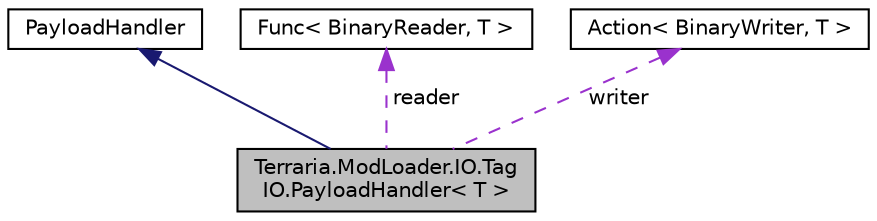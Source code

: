 digraph "Terraria.ModLoader.IO.TagIO.PayloadHandler&lt; T &gt;"
{
 // LATEX_PDF_SIZE
  edge [fontname="Helvetica",fontsize="10",labelfontname="Helvetica",labelfontsize="10"];
  node [fontname="Helvetica",fontsize="10",shape=record];
  Node1 [label="Terraria.ModLoader.IO.Tag\lIO.PayloadHandler\< T \>",height=0.2,width=0.4,color="black", fillcolor="grey75", style="filled", fontcolor="black",tooltip=" "];
  Node2 -> Node1 [dir="back",color="midnightblue",fontsize="10",style="solid",fontname="Helvetica"];
  Node2 [label="PayloadHandler",height=0.2,width=0.4,color="black", fillcolor="white", style="filled",URL="$class_payload_handler.html",tooltip=" "];
  Node3 -> Node1 [dir="back",color="darkorchid3",fontsize="10",style="dashed",label=" reader" ,fontname="Helvetica"];
  Node3 [label="Func\< BinaryReader, T \>",height=0.2,width=0.4,color="black", fillcolor="white", style="filled",URL="$class_func_3_01_binary_reader_00_01_t_01_4.html",tooltip=" "];
  Node4 -> Node1 [dir="back",color="darkorchid3",fontsize="10",style="dashed",label=" writer" ,fontname="Helvetica"];
  Node4 [label="Action\< BinaryWriter, T \>",height=0.2,width=0.4,color="black", fillcolor="white", style="filled",URL="$class_action_3_01_binary_writer_00_01_t_01_4.html",tooltip=" "];
}
